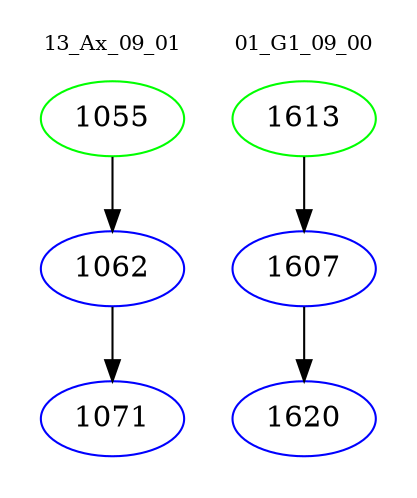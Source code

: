 digraph{
subgraph cluster_0 {
color = white
label = "13_Ax_09_01";
fontsize=10;
T0_1055 [label="1055", color="green"]
T0_1055 -> T0_1062 [color="black"]
T0_1062 [label="1062", color="blue"]
T0_1062 -> T0_1071 [color="black"]
T0_1071 [label="1071", color="blue"]
}
subgraph cluster_1 {
color = white
label = "01_G1_09_00";
fontsize=10;
T1_1613 [label="1613", color="green"]
T1_1613 -> T1_1607 [color="black"]
T1_1607 [label="1607", color="blue"]
T1_1607 -> T1_1620 [color="black"]
T1_1620 [label="1620", color="blue"]
}
}

